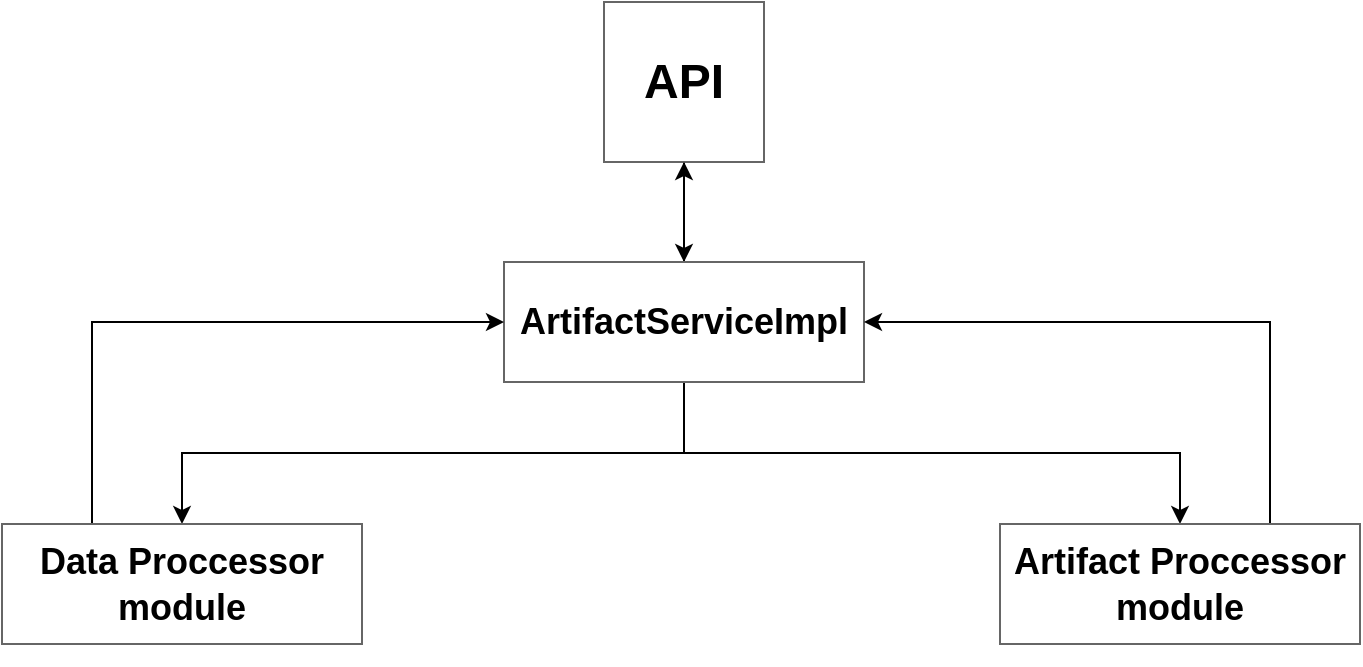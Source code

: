 <mxfile version="24.7.17">
  <diagram name="Страница — 1" id="rHHciGTD3H5zhZr75tDO">
    <mxGraphModel dx="1036" dy="606" grid="0" gridSize="10" guides="1" tooltips="1" connect="1" arrows="1" fold="1" page="1" pageScale="1" pageWidth="827" pageHeight="1169" background="#FFFFFF" math="0" shadow="0">
      <root>
        <mxCell id="0" />
        <mxCell id="1" parent="0" />
        <mxCell id="PueukR5PK67V6NeAx5OQ-23" style="edgeStyle=orthogonalEdgeStyle;rounded=0;hachureGap=4;orthogonalLoop=1;jettySize=auto;html=1;entryX=0.5;entryY=0;entryDx=0;entryDy=0;fontFamily=Architects Daughter;fontSource=https%3A%2F%2Ffonts.googleapis.com%2Fcss%3Ffamily%3DArchitects%2BDaughter;strokeColor=#000000;" parent="1" source="oQ1ucoxECX1uvSjtPKPf-1" target="oQ1ucoxECX1uvSjtPKPf-3" edge="1">
          <mxGeometry relative="1" as="geometry" />
        </mxCell>
        <mxCell id="oQ1ucoxECX1uvSjtPKPf-1" value="&lt;h1&gt;&lt;font face=&quot;Helvetica&quot;&gt;API&lt;/font&gt;&lt;/h1&gt;" style="whiteSpace=wrap;html=1;aspect=fixed;hachureGap=4;fontFamily=Architects Daughter;fontSource=https%3A%2F%2Ffonts.googleapis.com%2Fcss%3Ffamily%3DArchitects%2BDaughter;fillColor=none;strokeColor=#666666;fontColor=#000000;" parent="1" vertex="1">
          <mxGeometry x="360" y="130" width="80" height="80" as="geometry" />
        </mxCell>
        <mxCell id="PueukR5PK67V6NeAx5OQ-24" style="edgeStyle=orthogonalEdgeStyle;shape=connector;rounded=0;hachureGap=4;orthogonalLoop=1;jettySize=auto;html=1;exitX=0.5;exitY=0;exitDx=0;exitDy=0;entryX=0.5;entryY=1;entryDx=0;entryDy=0;strokeColor=#000000;align=center;verticalAlign=middle;fontFamily=Architects Daughter;fontSource=https%3A%2F%2Ffonts.googleapis.com%2Fcss%3Ffamily%3DArchitects%2BDaughter;fontSize=11;fontColor=default;labelBackgroundColor=default;endArrow=classic;" parent="1" source="oQ1ucoxECX1uvSjtPKPf-3" target="oQ1ucoxECX1uvSjtPKPf-1" edge="1">
          <mxGeometry relative="1" as="geometry" />
        </mxCell>
        <mxCell id="PueukR5PK67V6NeAx5OQ-25" style="edgeStyle=orthogonalEdgeStyle;shape=connector;rounded=0;hachureGap=4;orthogonalLoop=1;jettySize=auto;html=1;exitX=0.5;exitY=1;exitDx=0;exitDy=0;strokeColor=#000000;align=center;verticalAlign=middle;fontFamily=Architects Daughter;fontSource=https%3A%2F%2Ffonts.googleapis.com%2Fcss%3Ffamily%3DArchitects%2BDaughter;fontSize=11;fontColor=default;labelBackgroundColor=default;endArrow=classic;" parent="1" source="oQ1ucoxECX1uvSjtPKPf-3" target="b3TvhJyxjg373JxtOVZY-1" edge="1">
          <mxGeometry relative="1" as="geometry">
            <mxPoint x="400" y="380" as="targetPoint" />
          </mxGeometry>
        </mxCell>
        <mxCell id="b3TvhJyxjg373JxtOVZY-4" style="edgeStyle=orthogonalEdgeStyle;shape=connector;rounded=0;hachureGap=4;orthogonalLoop=1;jettySize=auto;html=1;exitX=0.5;exitY=1;exitDx=0;exitDy=0;entryX=0.5;entryY=0;entryDx=0;entryDy=0;strokeColor=#000000;align=center;verticalAlign=middle;fontFamily=Architects Daughter;fontSource=https%3A%2F%2Ffonts.googleapis.com%2Fcss%3Ffamily%3DArchitects%2BDaughter;fontSize=11;fontColor=default;labelBackgroundColor=default;endArrow=classic;" edge="1" parent="1" source="oQ1ucoxECX1uvSjtPKPf-3" target="b3TvhJyxjg373JxtOVZY-2">
          <mxGeometry relative="1" as="geometry" />
        </mxCell>
        <mxCell id="oQ1ucoxECX1uvSjtPKPf-3" value="&lt;h2&gt;&lt;div style=&quot;&quot;&gt;&lt;pre style=&quot;&quot;&gt;&lt;font face=&quot;Helvetica&quot; style=&quot;&quot; color=&quot;#000000&quot;&gt;ArtifactServiceImpl&lt;/font&gt;&lt;/pre&gt;&lt;/div&gt;&lt;/h2&gt;" style="rounded=0;whiteSpace=wrap;html=1;hachureGap=4;fontFamily=Architects Daughter;fontSource=https%3A%2F%2Ffonts.googleapis.com%2Fcss%3Ffamily%3DArchitects%2BDaughter;fillColor=none;strokeColor=#666666;fontColor=#333333;" parent="1" vertex="1">
          <mxGeometry x="310" y="260" width="180" height="60" as="geometry" />
        </mxCell>
        <mxCell id="b3TvhJyxjg373JxtOVZY-8" style="edgeStyle=orthogonalEdgeStyle;shape=connector;rounded=0;hachureGap=4;orthogonalLoop=1;jettySize=auto;html=1;exitX=0.25;exitY=0;exitDx=0;exitDy=0;entryX=0;entryY=0.5;entryDx=0;entryDy=0;strokeColor=#000000;align=center;verticalAlign=middle;fontFamily=Architects Daughter;fontSource=https%3A%2F%2Ffonts.googleapis.com%2Fcss%3Ffamily%3DArchitects%2BDaughter;fontSize=11;fontColor=default;labelBackgroundColor=default;endArrow=classic;" edge="1" parent="1" source="b3TvhJyxjg373JxtOVZY-1" target="oQ1ucoxECX1uvSjtPKPf-3">
          <mxGeometry relative="1" as="geometry" />
        </mxCell>
        <mxCell id="b3TvhJyxjg373JxtOVZY-1" value="&lt;h2&gt;&lt;div style=&quot;&quot;&gt;&lt;pre style=&quot;&quot;&gt;&lt;font face=&quot;Helvetica&quot; style=&quot;&quot; color=&quot;#000000&quot;&gt;Data Proccessor&lt;br/&gt;module&lt;/font&gt;&lt;/pre&gt;&lt;/div&gt;&lt;/h2&gt;" style="rounded=0;whiteSpace=wrap;html=1;hachureGap=4;fontFamily=Architects Daughter;fontSource=https%3A%2F%2Ffonts.googleapis.com%2Fcss%3Ffamily%3DArchitects%2BDaughter;fillColor=none;strokeColor=#666666;fontColor=#333333;" vertex="1" parent="1">
          <mxGeometry x="59" y="391" width="180" height="60" as="geometry" />
        </mxCell>
        <mxCell id="b3TvhJyxjg373JxtOVZY-7" style="edgeStyle=orthogonalEdgeStyle;shape=connector;rounded=0;hachureGap=4;orthogonalLoop=1;jettySize=auto;html=1;exitX=0.75;exitY=0;exitDx=0;exitDy=0;entryX=1;entryY=0.5;entryDx=0;entryDy=0;strokeColor=#000000;align=center;verticalAlign=middle;fontFamily=Architects Daughter;fontSource=https%3A%2F%2Ffonts.googleapis.com%2Fcss%3Ffamily%3DArchitects%2BDaughter;fontSize=11;fontColor=default;labelBackgroundColor=default;endArrow=classic;" edge="1" parent="1" source="b3TvhJyxjg373JxtOVZY-2" target="oQ1ucoxECX1uvSjtPKPf-3">
          <mxGeometry relative="1" as="geometry" />
        </mxCell>
        <mxCell id="b3TvhJyxjg373JxtOVZY-2" value="&lt;h2&gt;&lt;div style=&quot;&quot;&gt;&lt;pre style=&quot;&quot;&gt;&lt;font face=&quot;Helvetica&quot; style=&quot;&quot; color=&quot;#000000&quot;&gt;Artifact Proccessor&lt;br&gt;module&lt;/font&gt;&lt;/pre&gt;&lt;/div&gt;&lt;/h2&gt;" style="rounded=0;whiteSpace=wrap;html=1;hachureGap=4;fontFamily=Architects Daughter;fontSource=https%3A%2F%2Ffonts.googleapis.com%2Fcss%3Ffamily%3DArchitects%2BDaughter;fillColor=none;strokeColor=#666666;fontColor=#333333;" vertex="1" parent="1">
          <mxGeometry x="558" y="391" width="180" height="60" as="geometry" />
        </mxCell>
      </root>
    </mxGraphModel>
  </diagram>
</mxfile>
